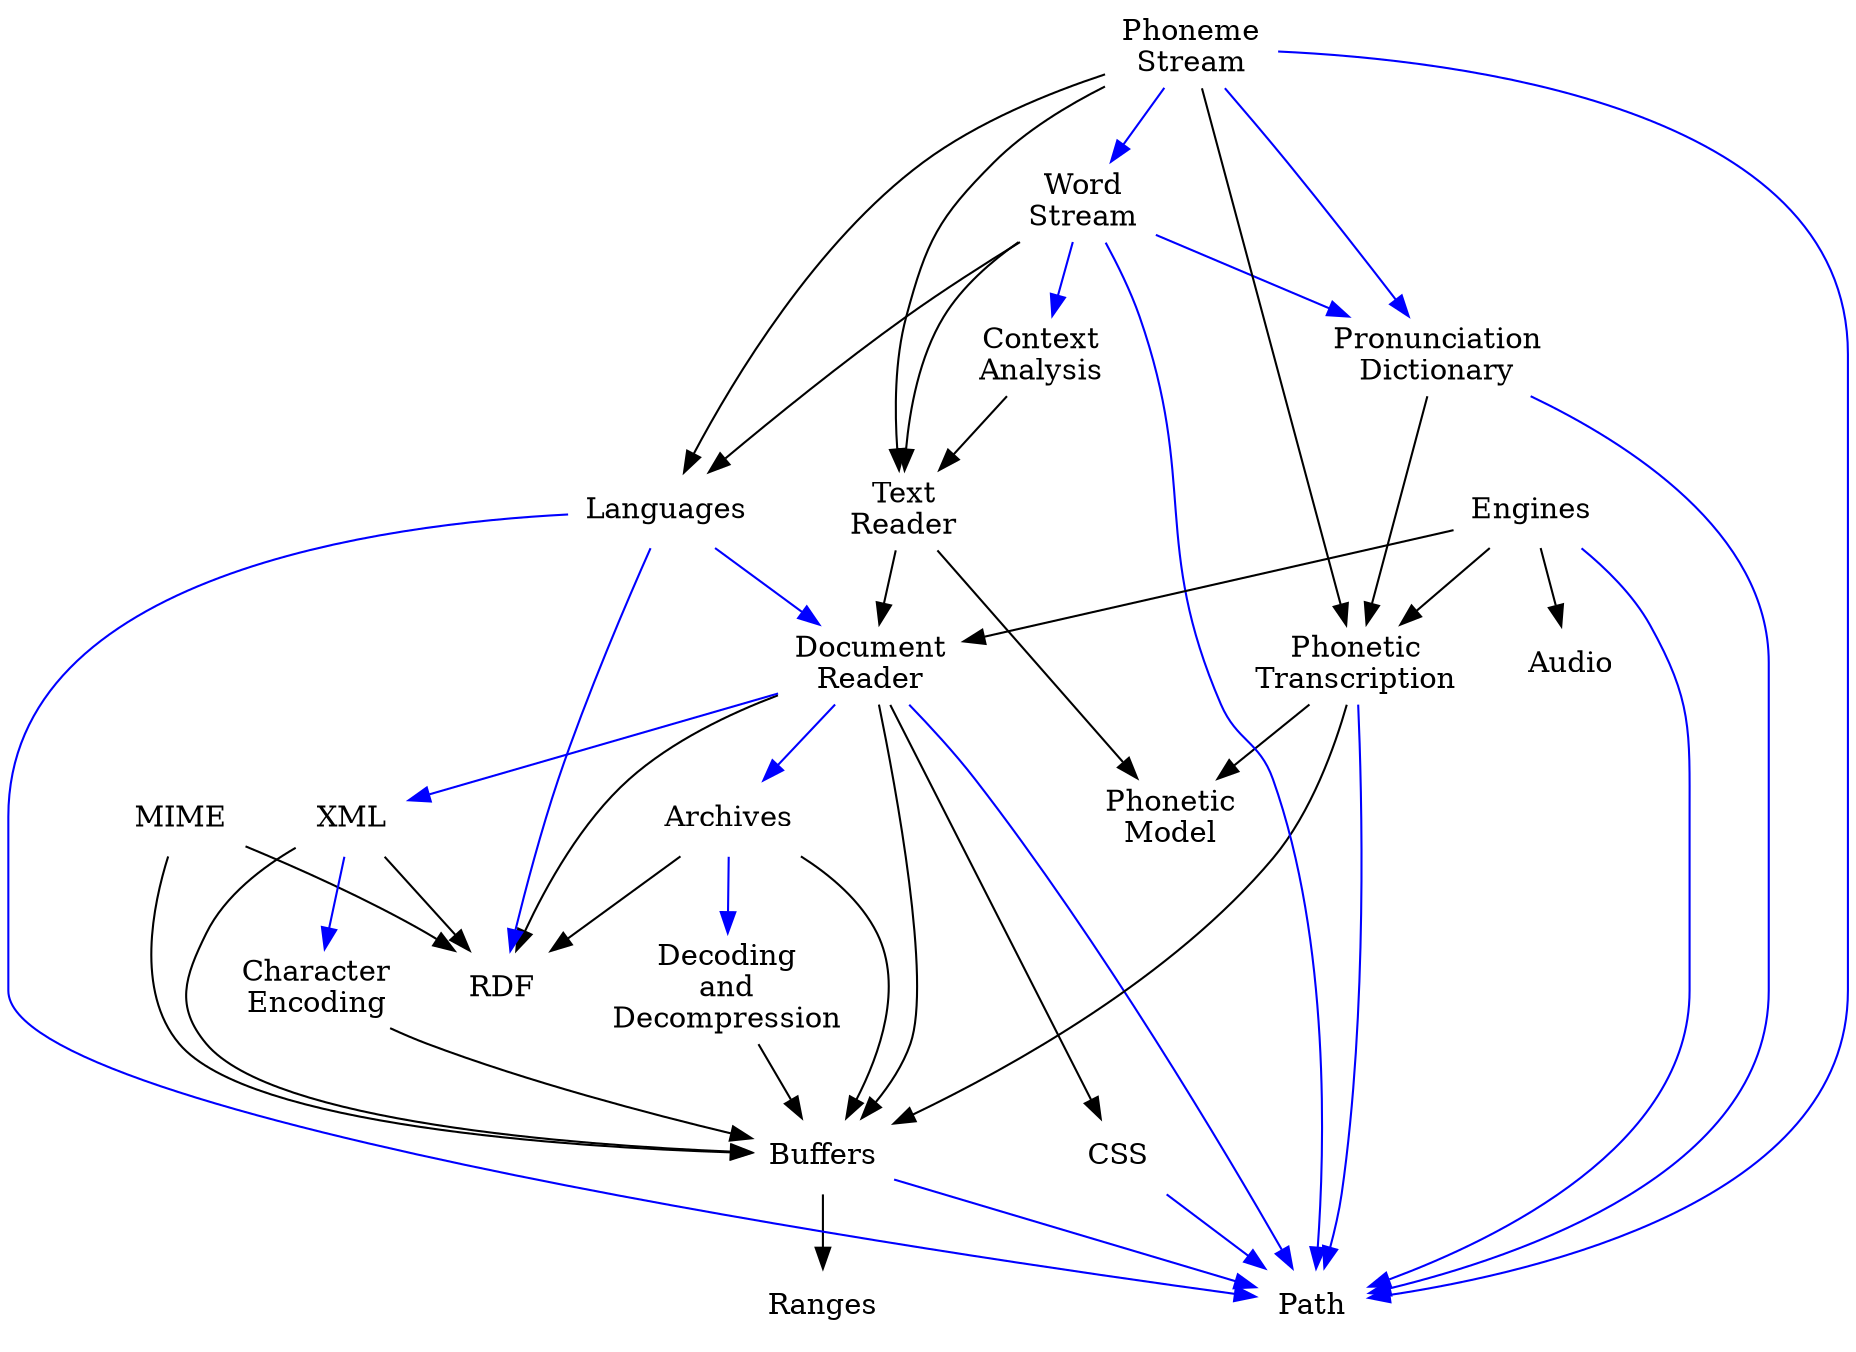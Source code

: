 digraph "Architecture" {

	archives               [shape=none, label="Archives", URL="group__archives.html"]
	audio                  [shape=none, label="Audio", URL="group__audio.html"]
	buffers                [shape=none, label="Buffers", URL="group__buffers.html"]
	encoding               [shape=none, label="Character&#x0A;Encoding", URL="group__encoding.html"]
	css                    [shape=none, label="CSS", URL="group__css.html"]
	decoders               [shape=none, label="Decoding&#x0A;and&#x0A;Decompression", URL="group__decoders.html"]
	dictionary             [shape=none, label="Pronunciation&#x0A;Dictionary", URL="group__dictionary.html"]
	document_reader        [shape=none, label="Document&#x0A;Reader", URL="group__document__reader.html"]
	languages              [shape=none, label="Languages", URL="group__languages.html"]
	mime                   [shape=none, label="MIME", URL="group__mime.html"]
	path                   [shape=none, label="Path", URL="group__path.html"]
	phoneme_model          [shape=none, label="Phonetic&#x0A;Model", URL="group__phoneme.html"]
	phoneme_transcription  [shape=none, label="Phonetic&#x0A;Transcription", URL="group__phonetic__transcription.html"]
	ranges                 [shape=none, label="Ranges", URL="group__ranges.html"]
	rdf                    [shape=none, label="RDF", URL="group__rdf.html"]
	text_reader            [shape=none, label="Text&#x0A;Reader", URL="group__text__reader.html"]
	context_analysis       [shape=none, label="Context&#x0A;Analysis", URL="group__context__analysis.html"]
	word_stream            [shape=none, label="Word&#x0A;Stream", URL="group__word__stream.html"]
	phoneme_stream         [shape=none, label="Phoneme&#x0A;Stream", URL="group__phoneme__stream.html"]
	tts_engines            [shape=none, label="Engines", URL="group__tts__engines.html"]
	xml                    [shape=none, label="XML", URL="group__xml.html"]

	// usage (API)

	buffers -> ranges [color=black]

	archives -> buffers [color=black]
	archives -> rdf [color=black]

	decoders -> buffers [color=black]

	encoding -> buffers [color=black]

//	dictionary -> buffers [color=black] // transitive dependency
//	dictionary -> phoneme_model [color=black] // transitive dependency
	dictionary -> phoneme_transcription [color=black]

	document_reader -> buffers [color=black]
	document_reader -> rdf     [color=black]
	document_reader -> css     [color=black]

	mime -> buffers [color=black]
	mime -> rdf [color=black]

	phoneme_transcription -> buffers [color=black]
	phoneme_transcription -> phoneme_model [color=black]

	xml -> buffers [color=black]
	xml -> rdf [color=black]

//	text_reader -> buffers [color=black] // transitive dependency
//	text_reader -> ranges [color=black] // transitive dependency
	text_reader -> phoneme_model [color=black]
	text_reader -> document_reader [color=black]

//	context_analysis -> document_reader [color=black] // transitive dependency
	context_analysis -> text_reader [color=black]

//	word_stream -> document_reader [color=black] // transitive dependency
	word_stream -> text_reader [color=black]
	word_stream -> languages [color=black]

//	phoneme_stream -> document_reader [color=black] // transitive dependency
	phoneme_stream -> text_reader [color=black]
	phoneme_stream -> languages [color=black]
	phoneme_stream -> phoneme_transcription [color=black]

	tts_engines -> document_reader [color=black]
	tts_engines -> audio [color=black]
//	tts_engines -> rdf [color=black] // transitive dependency
	tts_engines -> phoneme_transcription [color=black]

	// usage (implementation)

	archives -> decoders [color=blue]

	buffers -> path [color=blue]

	css -> path [color=blue]

	dictionary -> path [color=blue]

	document_reader -> archives [color=blue]
//	document_reader -> encoding [color=blue] // transitive dependency
//	document_reader -> decoders [color=blue] // transitive dependency
	document_reader -> path [color=blue]
	document_reader -> xml [color=blue]

	languages -> rdf [color=blue]
	languages -> document_reader [color=blue]
	languages -> path [color=blue]

	phoneme_transcription -> path [color=blue]

	tts_engines -> path [color=blue]

	word_stream -> path [color=blue]
	word_stream -> context_analysis [color=blue]
	word_stream -> dictionary [color=blue]

	phoneme_stream -> path [color=blue]
	phoneme_stream -> word_stream [color=blue]
	phoneme_stream -> dictionary [color=blue]

	xml -> encoding [color=blue]

}
